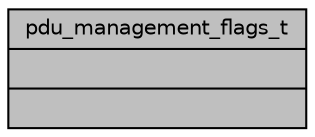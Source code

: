 digraph "pdu_management_flags_t"
{
 // LATEX_PDF_SIZE
  edge [fontname="Helvetica",fontsize="10",labelfontname="Helvetica",labelfontsize="10"];
  node [fontname="Helvetica",fontsize="10",shape=record];
  Node1 [label="{pdu_management_flags_t\n||}",height=0.2,width=0.4,color="black", fillcolor="grey75", style="filled", fontcolor="black",tooltip="Structure containing PDU variables related to its retransmission."];
}
